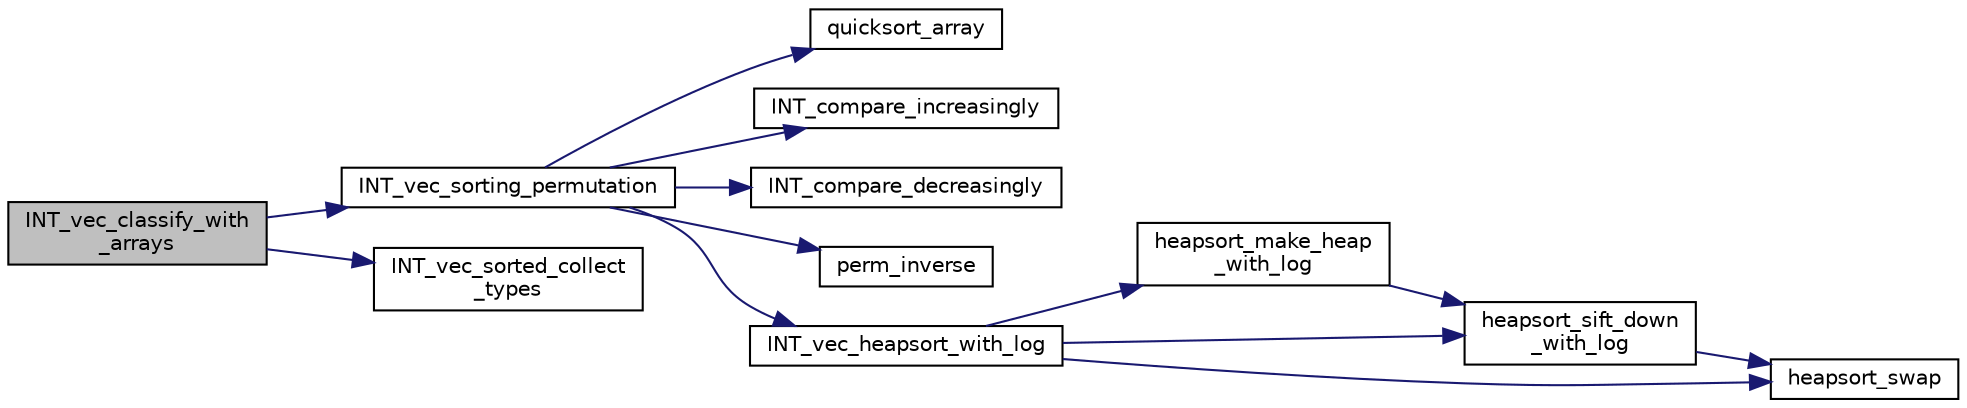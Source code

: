 digraph "INT_vec_classify_with_arrays"
{
  edge [fontname="Helvetica",fontsize="10",labelfontname="Helvetica",labelfontsize="10"];
  node [fontname="Helvetica",fontsize="10",shape=record];
  rankdir="LR";
  Node4096 [label="INT_vec_classify_with\l_arrays",height=0.2,width=0.4,color="black", fillcolor="grey75", style="filled", fontcolor="black"];
  Node4096 -> Node4097 [color="midnightblue",fontsize="10",style="solid",fontname="Helvetica"];
  Node4097 [label="INT_vec_sorting_permutation",height=0.2,width=0.4,color="black", fillcolor="white", style="filled",URL="$d4/dd7/sorting_8_c.html#a10768733e01e8c9ded3c886e6ddb671e"];
  Node4097 -> Node4098 [color="midnightblue",fontsize="10",style="solid",fontname="Helvetica"];
  Node4098 [label="quicksort_array",height=0.2,width=0.4,color="black", fillcolor="white", style="filled",URL="$d4/dd7/sorting_8_c.html#a660db9b0f6bc8a01353f32f3e02638f6"];
  Node4097 -> Node4099 [color="midnightblue",fontsize="10",style="solid",fontname="Helvetica"];
  Node4099 [label="INT_compare_increasingly",height=0.2,width=0.4,color="black", fillcolor="white", style="filled",URL="$d4/dd7/sorting_8_c.html#a53c48a8669e34ab2171690080d493f31"];
  Node4097 -> Node4100 [color="midnightblue",fontsize="10",style="solid",fontname="Helvetica"];
  Node4100 [label="INT_compare_decreasingly",height=0.2,width=0.4,color="black", fillcolor="white", style="filled",URL="$d4/dd7/sorting_8_c.html#a41cf7fa2b53a8f12d60971a71ba96a66"];
  Node4097 -> Node4101 [color="midnightblue",fontsize="10",style="solid",fontname="Helvetica"];
  Node4101 [label="perm_inverse",height=0.2,width=0.4,color="black", fillcolor="white", style="filled",URL="$d2/d7c/combinatorics_8_c.html#ab7f02d1e2e257e1118eae354ab16d447"];
  Node4097 -> Node4102 [color="midnightblue",fontsize="10",style="solid",fontname="Helvetica"];
  Node4102 [label="INT_vec_heapsort_with_log",height=0.2,width=0.4,color="black", fillcolor="white", style="filled",URL="$d4/dd7/sorting_8_c.html#a9d838c341cd204ed79499960a8ed393d"];
  Node4102 -> Node4103 [color="midnightblue",fontsize="10",style="solid",fontname="Helvetica"];
  Node4103 [label="heapsort_make_heap\l_with_log",height=0.2,width=0.4,color="black", fillcolor="white", style="filled",URL="$d4/dd7/sorting_8_c.html#a100d0747647500480fe5dc76ff98cee5"];
  Node4103 -> Node4104 [color="midnightblue",fontsize="10",style="solid",fontname="Helvetica"];
  Node4104 [label="heapsort_sift_down\l_with_log",height=0.2,width=0.4,color="black", fillcolor="white", style="filled",URL="$d4/dd7/sorting_8_c.html#ac7af225fae479a93d6957f79734ba2a6"];
  Node4104 -> Node4105 [color="midnightblue",fontsize="10",style="solid",fontname="Helvetica"];
  Node4105 [label="heapsort_swap",height=0.2,width=0.4,color="black", fillcolor="white", style="filled",URL="$d4/dd7/sorting_8_c.html#a8f048362e6065297b19b6975bcbbfcc6"];
  Node4102 -> Node4105 [color="midnightblue",fontsize="10",style="solid",fontname="Helvetica"];
  Node4102 -> Node4104 [color="midnightblue",fontsize="10",style="solid",fontname="Helvetica"];
  Node4096 -> Node4106 [color="midnightblue",fontsize="10",style="solid",fontname="Helvetica"];
  Node4106 [label="INT_vec_sorted_collect\l_types",height=0.2,width=0.4,color="black", fillcolor="white", style="filled",URL="$d4/dd7/sorting_8_c.html#ad0b54ef8fcaf7cce5577c97d1edbf1f5"];
}
